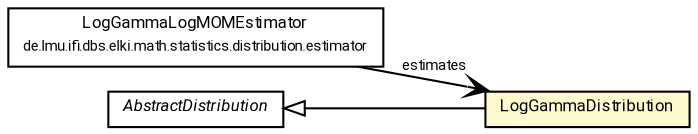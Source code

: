 #!/usr/local/bin/dot
#
# Class diagram 
# Generated by UMLGraph version R5_7_2-60-g0e99a6 (http://www.spinellis.gr/umlgraph/)
#

digraph G {
	graph [fontnames="svg"]
	edge [fontname="Roboto",fontsize=7,labelfontname="Roboto",labelfontsize=7,color="black"];
	node [fontname="Roboto",fontcolor="black",fontsize=8,shape=plaintext,margin=0,width=0,height=0];
	nodesep=0.15;
	ranksep=0.25;
	rankdir=LR;
	// de.lmu.ifi.dbs.elki.math.statistics.distribution.LogGammaDistribution
	c6507474 [label=<<table title="de.lmu.ifi.dbs.elki.math.statistics.distribution.LogGammaDistribution" border="0" cellborder="1" cellspacing="0" cellpadding="2" bgcolor="lemonChiffon" href="LogGammaDistribution.html" target="_parent">
		<tr><td><table border="0" cellspacing="0" cellpadding="1">
		<tr><td align="center" balign="center"> <font face="Roboto">LogGammaDistribution</font> </td></tr>
		</table></td></tr>
		</table>>, URL="LogGammaDistribution.html"];
	// de.lmu.ifi.dbs.elki.math.statistics.distribution.estimator.LogGammaLogMOMEstimator
	c6507582 [label=<<table title="de.lmu.ifi.dbs.elki.math.statistics.distribution.estimator.LogGammaLogMOMEstimator" border="0" cellborder="1" cellspacing="0" cellpadding="2" href="estimator/LogGammaLogMOMEstimator.html" target="_parent">
		<tr><td><table border="0" cellspacing="0" cellpadding="1">
		<tr><td align="center" balign="center"> <font face="Roboto">LogGammaLogMOMEstimator</font> </td></tr>
		<tr><td align="center" balign="center"> <font face="Roboto" point-size="7.0">de.lmu.ifi.dbs.elki.math.statistics.distribution.estimator</font> </td></tr>
		</table></td></tr>
		</table>>, URL="estimator/LogGammaLogMOMEstimator.html"];
	// de.lmu.ifi.dbs.elki.math.statistics.distribution.AbstractDistribution
	c6507626 [label=<<table title="de.lmu.ifi.dbs.elki.math.statistics.distribution.AbstractDistribution" border="0" cellborder="1" cellspacing="0" cellpadding="2" href="AbstractDistribution.html" target="_parent">
		<tr><td><table border="0" cellspacing="0" cellpadding="1">
		<tr><td align="center" balign="center"> <font face="Roboto"><i>AbstractDistribution</i></font> </td></tr>
		</table></td></tr>
		</table>>, URL="AbstractDistribution.html"];
	// de.lmu.ifi.dbs.elki.math.statistics.distribution.LogGammaDistribution extends de.lmu.ifi.dbs.elki.math.statistics.distribution.AbstractDistribution
	c6507626 -> c6507474 [arrowtail=empty,dir=back,weight=10];
	// de.lmu.ifi.dbs.elki.math.statistics.distribution.estimator.LogGammaLogMOMEstimator navassoc de.lmu.ifi.dbs.elki.math.statistics.distribution.LogGammaDistribution
	c6507582 -> c6507474 [arrowhead=open,weight=1,label="estimates"];
}

